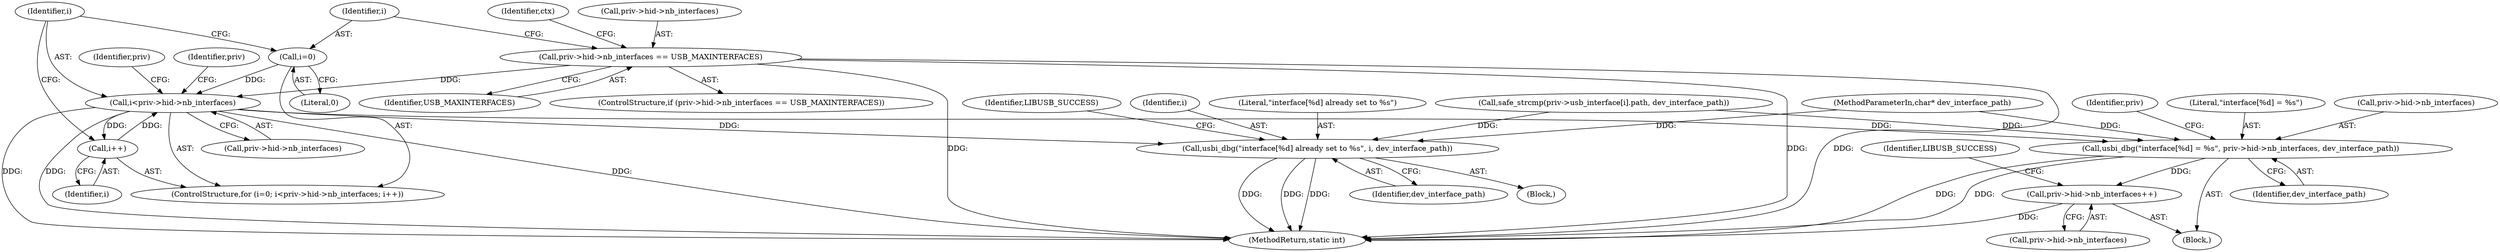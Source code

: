 digraph "1_Chrome_ac149a8d4371c0e01e0934fdd57b09e86f96b5b9_27@pointer" {
"1000141" [label="(Call,i<priv->hid->nb_interfaces)"];
"1000138" [label="(Call,i=0)"];
"1000148" [label="(Call,i++)"];
"1000141" [label="(Call,i<priv->hid->nb_interfaces)"];
"1000124" [label="(Call,priv->hid->nb_interfaces == USB_MAXINTERFACES)"];
"1000164" [label="(Call,usbi_dbg(\"interface[%d] already set to %s\", i, dev_interface_path))"];
"1000199" [label="(Call,usbi_dbg(\"interface[%d] = %s\", priv->hid->nb_interfaces, dev_interface_path))"];
"1000207" [label="(Call,priv->hid->nb_interfaces++)"];
"1000139" [label="(Identifier,i)"];
"1000166" [label="(Identifier,i)"];
"1000130" [label="(Identifier,USB_MAXINTERFACES)"];
"1000143" [label="(Call,priv->hid->nb_interfaces)"];
"1000137" [label="(ControlStructure,for (i=0; i<priv->hid->nb_interfaces; i++))"];
"1000167" [label="(Identifier,dev_interface_path)"];
"1000215" [label="(MethodReturn,static int)"];
"1000157" [label="(Identifier,priv)"];
"1000206" [label="(Identifier,dev_interface_path)"];
"1000104" [label="(Block,)"];
"1000141" [label="(Call,i<priv->hid->nb_interfaces)"];
"1000140" [label="(Literal,0)"];
"1000210" [label="(Identifier,priv)"];
"1000165" [label="(Literal,\"interface[%d] already set to %s\")"];
"1000142" [label="(Identifier,i)"];
"1000164" [label="(Call,usbi_dbg(\"interface[%d] already set to %s\", i, dev_interface_path))"];
"1000148" [label="(Call,i++)"];
"1000138" [label="(Call,i=0)"];
"1000169" [label="(Identifier,LIBUSB_SUCCESS)"];
"1000214" [label="(Identifier,LIBUSB_SUCCESS)"];
"1000200" [label="(Literal,\"interface[%d] = %s\")"];
"1000124" [label="(Call,priv->hid->nb_interfaces == USB_MAXINTERFACES)"];
"1000153" [label="(Call,safe_strcmp(priv->usb_interface[i].path, dev_interface_path))"];
"1000133" [label="(Identifier,ctx)"];
"1000207" [label="(Call,priv->hid->nb_interfaces++)"];
"1000125" [label="(Call,priv->hid->nb_interfaces)"];
"1000103" [label="(MethodParameterIn,char* dev_interface_path)"];
"1000163" [label="(Block,)"];
"1000149" [label="(Identifier,i)"];
"1000201" [label="(Call,priv->hid->nb_interfaces)"];
"1000174" [label="(Identifier,priv)"];
"1000208" [label="(Call,priv->hid->nb_interfaces)"];
"1000199" [label="(Call,usbi_dbg(\"interface[%d] = %s\", priv->hid->nb_interfaces, dev_interface_path))"];
"1000123" [label="(ControlStructure,if (priv->hid->nb_interfaces == USB_MAXINTERFACES))"];
"1000141" -> "1000137"  [label="AST: "];
"1000141" -> "1000143"  [label="CFG: "];
"1000142" -> "1000141"  [label="AST: "];
"1000143" -> "1000141"  [label="AST: "];
"1000157" -> "1000141"  [label="CFG: "];
"1000174" -> "1000141"  [label="CFG: "];
"1000141" -> "1000215"  [label="DDG: "];
"1000141" -> "1000215"  [label="DDG: "];
"1000141" -> "1000215"  [label="DDG: "];
"1000138" -> "1000141"  [label="DDG: "];
"1000148" -> "1000141"  [label="DDG: "];
"1000124" -> "1000141"  [label="DDG: "];
"1000141" -> "1000148"  [label="DDG: "];
"1000141" -> "1000164"  [label="DDG: "];
"1000141" -> "1000199"  [label="DDG: "];
"1000138" -> "1000137"  [label="AST: "];
"1000138" -> "1000140"  [label="CFG: "];
"1000139" -> "1000138"  [label="AST: "];
"1000140" -> "1000138"  [label="AST: "];
"1000142" -> "1000138"  [label="CFG: "];
"1000148" -> "1000137"  [label="AST: "];
"1000148" -> "1000149"  [label="CFG: "];
"1000149" -> "1000148"  [label="AST: "];
"1000142" -> "1000148"  [label="CFG: "];
"1000124" -> "1000123"  [label="AST: "];
"1000124" -> "1000130"  [label="CFG: "];
"1000125" -> "1000124"  [label="AST: "];
"1000130" -> "1000124"  [label="AST: "];
"1000133" -> "1000124"  [label="CFG: "];
"1000139" -> "1000124"  [label="CFG: "];
"1000124" -> "1000215"  [label="DDG: "];
"1000124" -> "1000215"  [label="DDG: "];
"1000124" -> "1000215"  [label="DDG: "];
"1000164" -> "1000163"  [label="AST: "];
"1000164" -> "1000167"  [label="CFG: "];
"1000165" -> "1000164"  [label="AST: "];
"1000166" -> "1000164"  [label="AST: "];
"1000167" -> "1000164"  [label="AST: "];
"1000169" -> "1000164"  [label="CFG: "];
"1000164" -> "1000215"  [label="DDG: "];
"1000164" -> "1000215"  [label="DDG: "];
"1000164" -> "1000215"  [label="DDG: "];
"1000153" -> "1000164"  [label="DDG: "];
"1000103" -> "1000164"  [label="DDG: "];
"1000199" -> "1000104"  [label="AST: "];
"1000199" -> "1000206"  [label="CFG: "];
"1000200" -> "1000199"  [label="AST: "];
"1000201" -> "1000199"  [label="AST: "];
"1000206" -> "1000199"  [label="AST: "];
"1000210" -> "1000199"  [label="CFG: "];
"1000199" -> "1000215"  [label="DDG: "];
"1000199" -> "1000215"  [label="DDG: "];
"1000103" -> "1000199"  [label="DDG: "];
"1000153" -> "1000199"  [label="DDG: "];
"1000199" -> "1000207"  [label="DDG: "];
"1000207" -> "1000104"  [label="AST: "];
"1000207" -> "1000208"  [label="CFG: "];
"1000208" -> "1000207"  [label="AST: "];
"1000214" -> "1000207"  [label="CFG: "];
"1000207" -> "1000215"  [label="DDG: "];
}
